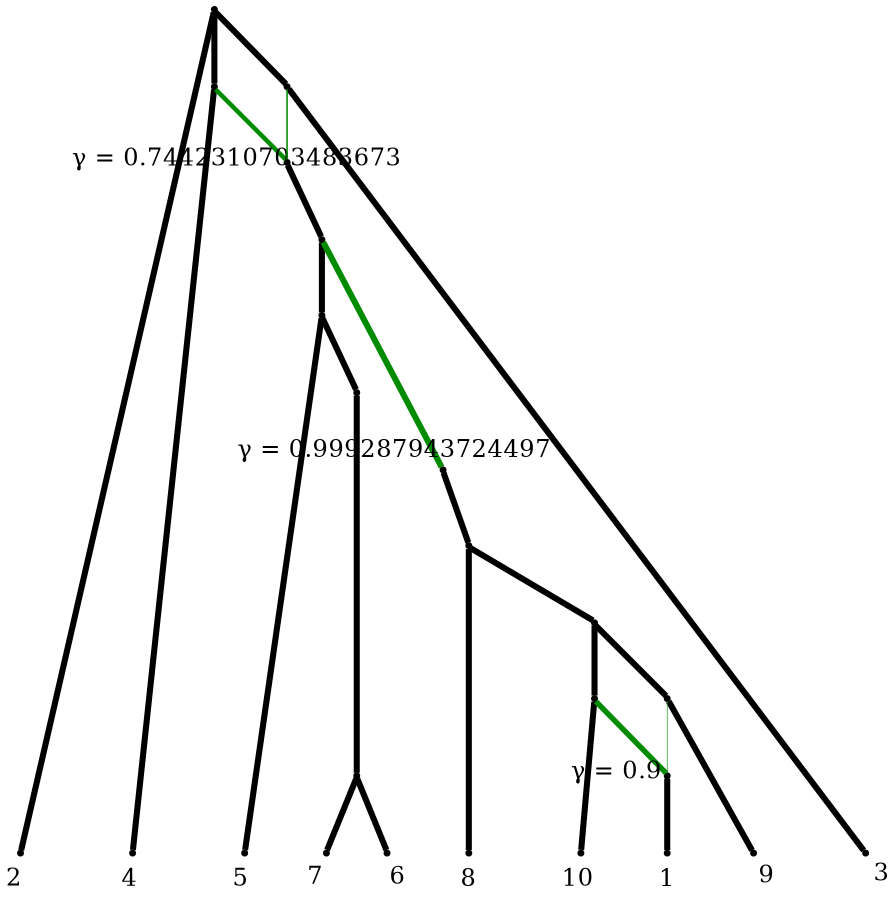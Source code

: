 Graph Phylogeny { 
    labelloc=b 
    ratio="fill"; 
    size="6 ,8"; 
    nodesep=0.5; 
    splines=line; 
    edge [fontsize=16.0]; 
    node [shape = point] 
    rank=max -1 
  subgraph    { 1 , 2 , 3 , 4 , 6 , 7 , 9 , 10 , 12 , 13 } 
    1 [label=1] [shape = point] 
    2 [label=2] [shape = point] 
    3 [label=3] [shape = point] 
    4 [label=4] [shape = point] 
    6 [label=6] [shape = point] 
    7 [label=7] [shape = point] 
    9 [label=9] [shape = point] 
    10 [label=10] [shape = point] 
    12 [label=12] [shape = point] 
    13 [label=13] [shape = point] 
 
     -1 -- -2
                                  [penwidth=4]; 
     -2 -- 1
                                  [headlabel=4]
                                  [labeldistance=2.0]
                                  [labelangle=180.0]
                                  [penwidth=4]; 
   -2 -- 11
                                  [color=green4]
                                  [penwidth=2.9769242813934693]
                                  [headlabel=" &gamma; = 0.7442310703483673"]
                                  [labeldistance = 3.5]
                                  [labelangle=45.0]; 
     11 -- -4
                                  [penwidth=4]; 
     -4 -- -5
                                  [penwidth=4]; 
     -5 -- 2
                                  [headlabel=5]
                                  [labeldistance=2.0]
                                  [labelangle=180.0]
                                  [penwidth=4]; 
     -5 -- -6
                                  [penwidth=4]; 
     -6 -- -7
                                  [penwidth=4]; 
     -7 -- 3
                                  [headlabel=7]
                                  [labeldistance=2.0]
                                  [labelangle=180.0]
                                  [penwidth=4]; 
     -7 -- 4
                                  [headlabel=6]
                                  [labeldistance=2.0]
                                  [labelangle=180.0]
                                  [penwidth=4]; 
   -6 -- 5
                                  [color=green4]
                                  [penwidth=0.0028482251020116806]; 
   -4 -- 5
                                  [color=green4]
                                  [penwidth=3.997151774897988]
                                  [headlabel=" &gamma; = 0.999287943724497"]
                                  [labeldistance = 3.5]
                                  [labelangle=45.0]; 
     5 -- -9
                                  [penwidth=4]; 
     -9 -- -10
                                  [penwidth=4]; 
     -10 -- -11
                                  [penwidth=4]; 
     -11 -- 6
                                  [headlabel=10]
                                  [labeldistance=2.0]
                                  [labelangle=180.0]
                                  [penwidth=4]; 
   -11 -- 8
                                  [color=green4]
                                  [penwidth=3.6]
                                  [headlabel=" &gamma; = 0.9"]
                                  [labeldistance = 3.5]
                                  [labelangle=45.0]; 
     8 -- 7
                                  [headlabel=1]
                                  [labeldistance=2.0]
                                  [labelangle=180.0]
                                  [penwidth=4]; 
     -10 -- -13
                                  [penwidth=4]; 
     -13 -- 9
                                  [headlabel=9]
                                  [labeldistance=2.0]
                                  [labelangle=180.0]
                                  [penwidth=4]; 
   -13 -- 8
                                  [color=green4]
                                  [penwidth=0.4]; 
     -9 -- 10
                                  [headlabel=8]
                                  [labeldistance=2.0]
                                  [labelangle=180.0]
                                  [penwidth=4]; 
     -1 -- 12
                                  [headlabel=2]
                                  [labeldistance=2.0]
                                  [labelangle=180.0]
                                  [penwidth=4]; 
     -1 -- -14
                                  [penwidth=4]; 
   -14 -- 11
                                  [color=green4]
                                  [penwidth=1.0230757186065307]; 
     -14 -- 13
                                  [headlabel=3]
                                  [labeldistance=2.0]
                                  [labelangle=180.0]
                                  [penwidth=4]; 
}